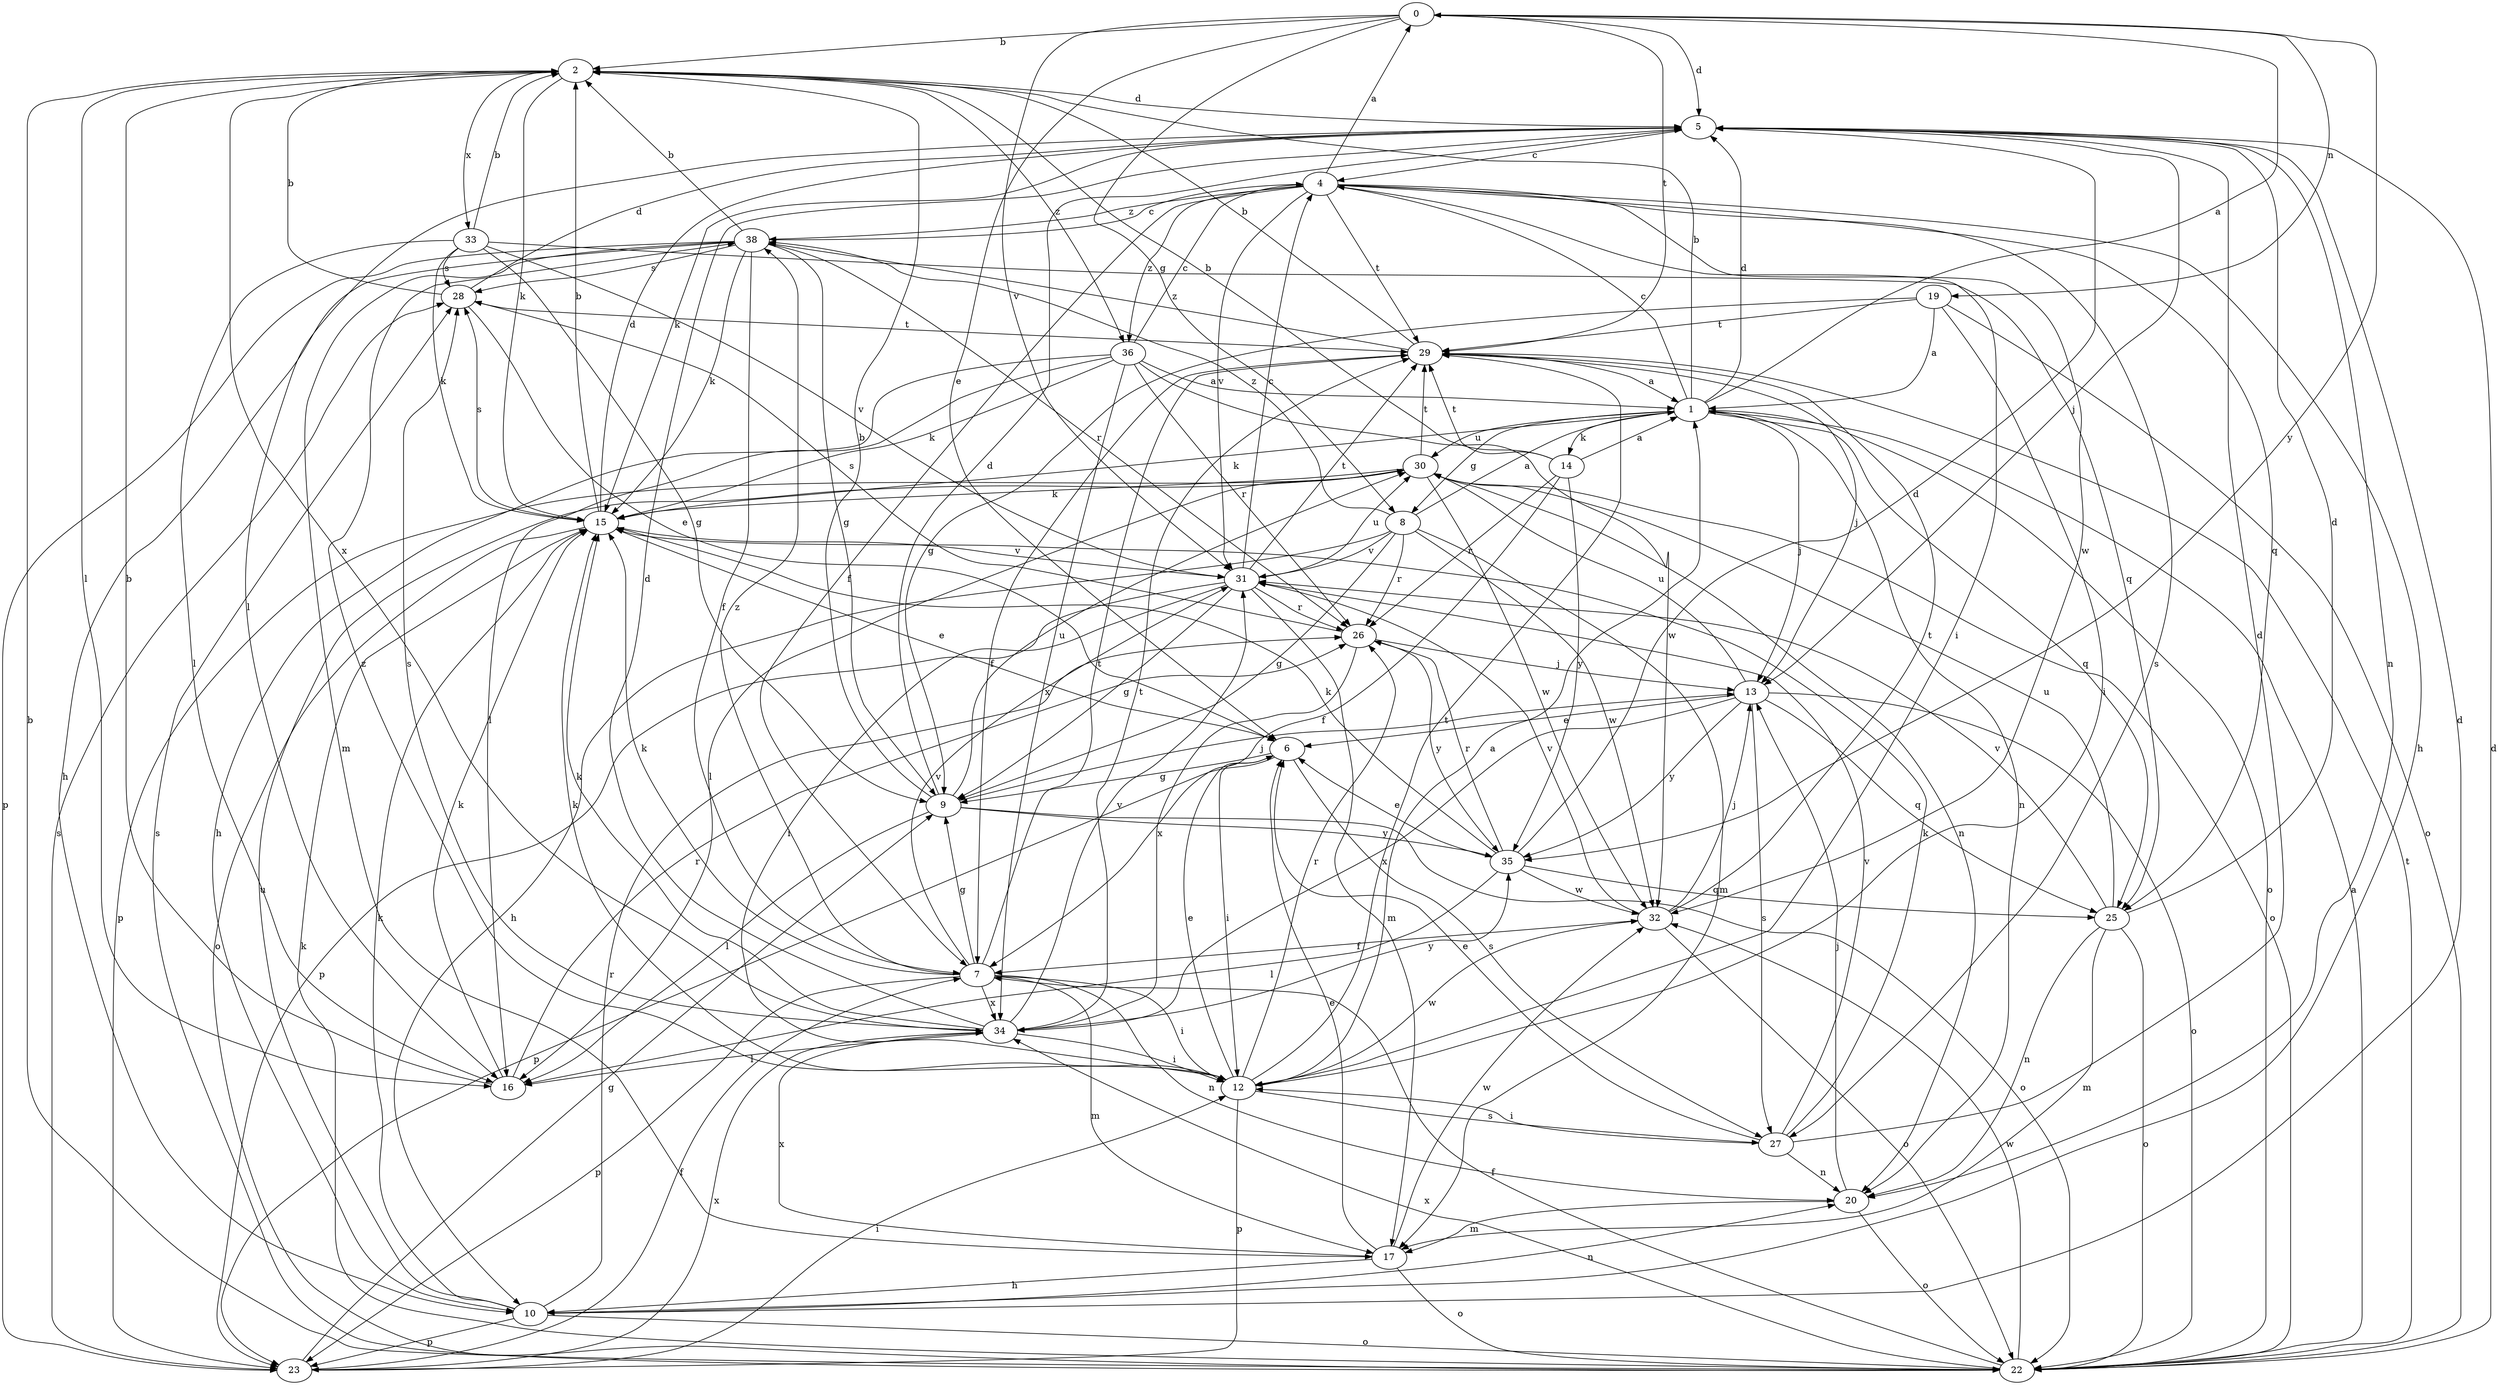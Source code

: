 strict digraph  {
0;
1;
2;
4;
5;
6;
7;
8;
9;
10;
12;
13;
14;
15;
16;
17;
19;
20;
22;
23;
25;
26;
27;
28;
29;
30;
31;
32;
33;
34;
35;
36;
38;
0 -> 2  [label=b];
0 -> 5  [label=d];
0 -> 6  [label=e];
0 -> 8  [label=g];
0 -> 19  [label=n];
0 -> 29  [label=t];
0 -> 31  [label=v];
0 -> 35  [label=y];
1 -> 0  [label=a];
1 -> 2  [label=b];
1 -> 4  [label=c];
1 -> 5  [label=d];
1 -> 8  [label=g];
1 -> 13  [label=j];
1 -> 14  [label=k];
1 -> 15  [label=k];
1 -> 20  [label=n];
1 -> 22  [label=o];
1 -> 25  [label=q];
1 -> 30  [label=u];
2 -> 5  [label=d];
2 -> 15  [label=k];
2 -> 16  [label=l];
2 -> 33  [label=x];
2 -> 34  [label=x];
2 -> 36  [label=z];
4 -> 0  [label=a];
4 -> 7  [label=f];
4 -> 10  [label=h];
4 -> 12  [label=i];
4 -> 25  [label=q];
4 -> 27  [label=s];
4 -> 29  [label=t];
4 -> 31  [label=v];
4 -> 32  [label=w];
4 -> 36  [label=z];
4 -> 38  [label=z];
5 -> 4  [label=c];
5 -> 13  [label=j];
5 -> 15  [label=k];
5 -> 16  [label=l];
5 -> 20  [label=n];
6 -> 9  [label=g];
6 -> 12  [label=i];
6 -> 23  [label=p];
6 -> 27  [label=s];
7 -> 9  [label=g];
7 -> 12  [label=i];
7 -> 15  [label=k];
7 -> 17  [label=m];
7 -> 20  [label=n];
7 -> 23  [label=p];
7 -> 29  [label=t];
7 -> 31  [label=v];
7 -> 34  [label=x];
7 -> 38  [label=z];
8 -> 1  [label=a];
8 -> 9  [label=g];
8 -> 10  [label=h];
8 -> 17  [label=m];
8 -> 26  [label=r];
8 -> 31  [label=v];
8 -> 32  [label=w];
8 -> 38  [label=z];
9 -> 2  [label=b];
9 -> 5  [label=d];
9 -> 13  [label=j];
9 -> 16  [label=l];
9 -> 22  [label=o];
9 -> 30  [label=u];
9 -> 35  [label=y];
10 -> 5  [label=d];
10 -> 15  [label=k];
10 -> 20  [label=n];
10 -> 22  [label=o];
10 -> 23  [label=p];
10 -> 26  [label=r];
10 -> 30  [label=u];
12 -> 1  [label=a];
12 -> 6  [label=e];
12 -> 15  [label=k];
12 -> 23  [label=p];
12 -> 26  [label=r];
12 -> 27  [label=s];
12 -> 29  [label=t];
12 -> 32  [label=w];
12 -> 38  [label=z];
13 -> 6  [label=e];
13 -> 22  [label=o];
13 -> 25  [label=q];
13 -> 27  [label=s];
13 -> 30  [label=u];
13 -> 34  [label=x];
13 -> 35  [label=y];
14 -> 1  [label=a];
14 -> 2  [label=b];
14 -> 7  [label=f];
14 -> 26  [label=r];
14 -> 29  [label=t];
14 -> 35  [label=y];
15 -> 2  [label=b];
15 -> 5  [label=d];
15 -> 6  [label=e];
15 -> 22  [label=o];
15 -> 28  [label=s];
15 -> 31  [label=v];
16 -> 2  [label=b];
16 -> 15  [label=k];
16 -> 26  [label=r];
17 -> 6  [label=e];
17 -> 10  [label=h];
17 -> 22  [label=o];
17 -> 32  [label=w];
17 -> 34  [label=x];
19 -> 1  [label=a];
19 -> 9  [label=g];
19 -> 12  [label=i];
19 -> 22  [label=o];
19 -> 29  [label=t];
20 -> 13  [label=j];
20 -> 17  [label=m];
20 -> 22  [label=o];
22 -> 1  [label=a];
22 -> 2  [label=b];
22 -> 5  [label=d];
22 -> 7  [label=f];
22 -> 15  [label=k];
22 -> 28  [label=s];
22 -> 29  [label=t];
22 -> 32  [label=w];
22 -> 34  [label=x];
23 -> 7  [label=f];
23 -> 9  [label=g];
23 -> 12  [label=i];
23 -> 28  [label=s];
23 -> 34  [label=x];
25 -> 5  [label=d];
25 -> 17  [label=m];
25 -> 20  [label=n];
25 -> 22  [label=o];
25 -> 30  [label=u];
25 -> 31  [label=v];
26 -> 13  [label=j];
26 -> 28  [label=s];
26 -> 34  [label=x];
26 -> 35  [label=y];
27 -> 5  [label=d];
27 -> 6  [label=e];
27 -> 12  [label=i];
27 -> 15  [label=k];
27 -> 20  [label=n];
27 -> 31  [label=v];
28 -> 2  [label=b];
28 -> 5  [label=d];
28 -> 6  [label=e];
28 -> 29  [label=t];
29 -> 1  [label=a];
29 -> 2  [label=b];
29 -> 7  [label=f];
29 -> 13  [label=j];
29 -> 38  [label=z];
30 -> 15  [label=k];
30 -> 16  [label=l];
30 -> 20  [label=n];
30 -> 22  [label=o];
30 -> 23  [label=p];
30 -> 29  [label=t];
30 -> 32  [label=w];
31 -> 4  [label=c];
31 -> 9  [label=g];
31 -> 12  [label=i];
31 -> 17  [label=m];
31 -> 23  [label=p];
31 -> 26  [label=r];
31 -> 29  [label=t];
31 -> 30  [label=u];
32 -> 7  [label=f];
32 -> 13  [label=j];
32 -> 22  [label=o];
32 -> 29  [label=t];
32 -> 31  [label=v];
33 -> 2  [label=b];
33 -> 9  [label=g];
33 -> 15  [label=k];
33 -> 16  [label=l];
33 -> 25  [label=q];
33 -> 28  [label=s];
33 -> 31  [label=v];
34 -> 5  [label=d];
34 -> 12  [label=i];
34 -> 15  [label=k];
34 -> 16  [label=l];
34 -> 28  [label=s];
34 -> 29  [label=t];
34 -> 31  [label=v];
34 -> 35  [label=y];
35 -> 5  [label=d];
35 -> 6  [label=e];
35 -> 15  [label=k];
35 -> 16  [label=l];
35 -> 25  [label=q];
35 -> 26  [label=r];
35 -> 32  [label=w];
36 -> 1  [label=a];
36 -> 4  [label=c];
36 -> 10  [label=h];
36 -> 15  [label=k];
36 -> 16  [label=l];
36 -> 26  [label=r];
36 -> 32  [label=w];
36 -> 34  [label=x];
38 -> 2  [label=b];
38 -> 4  [label=c];
38 -> 7  [label=f];
38 -> 9  [label=g];
38 -> 10  [label=h];
38 -> 15  [label=k];
38 -> 17  [label=m];
38 -> 23  [label=p];
38 -> 26  [label=r];
38 -> 28  [label=s];
}
